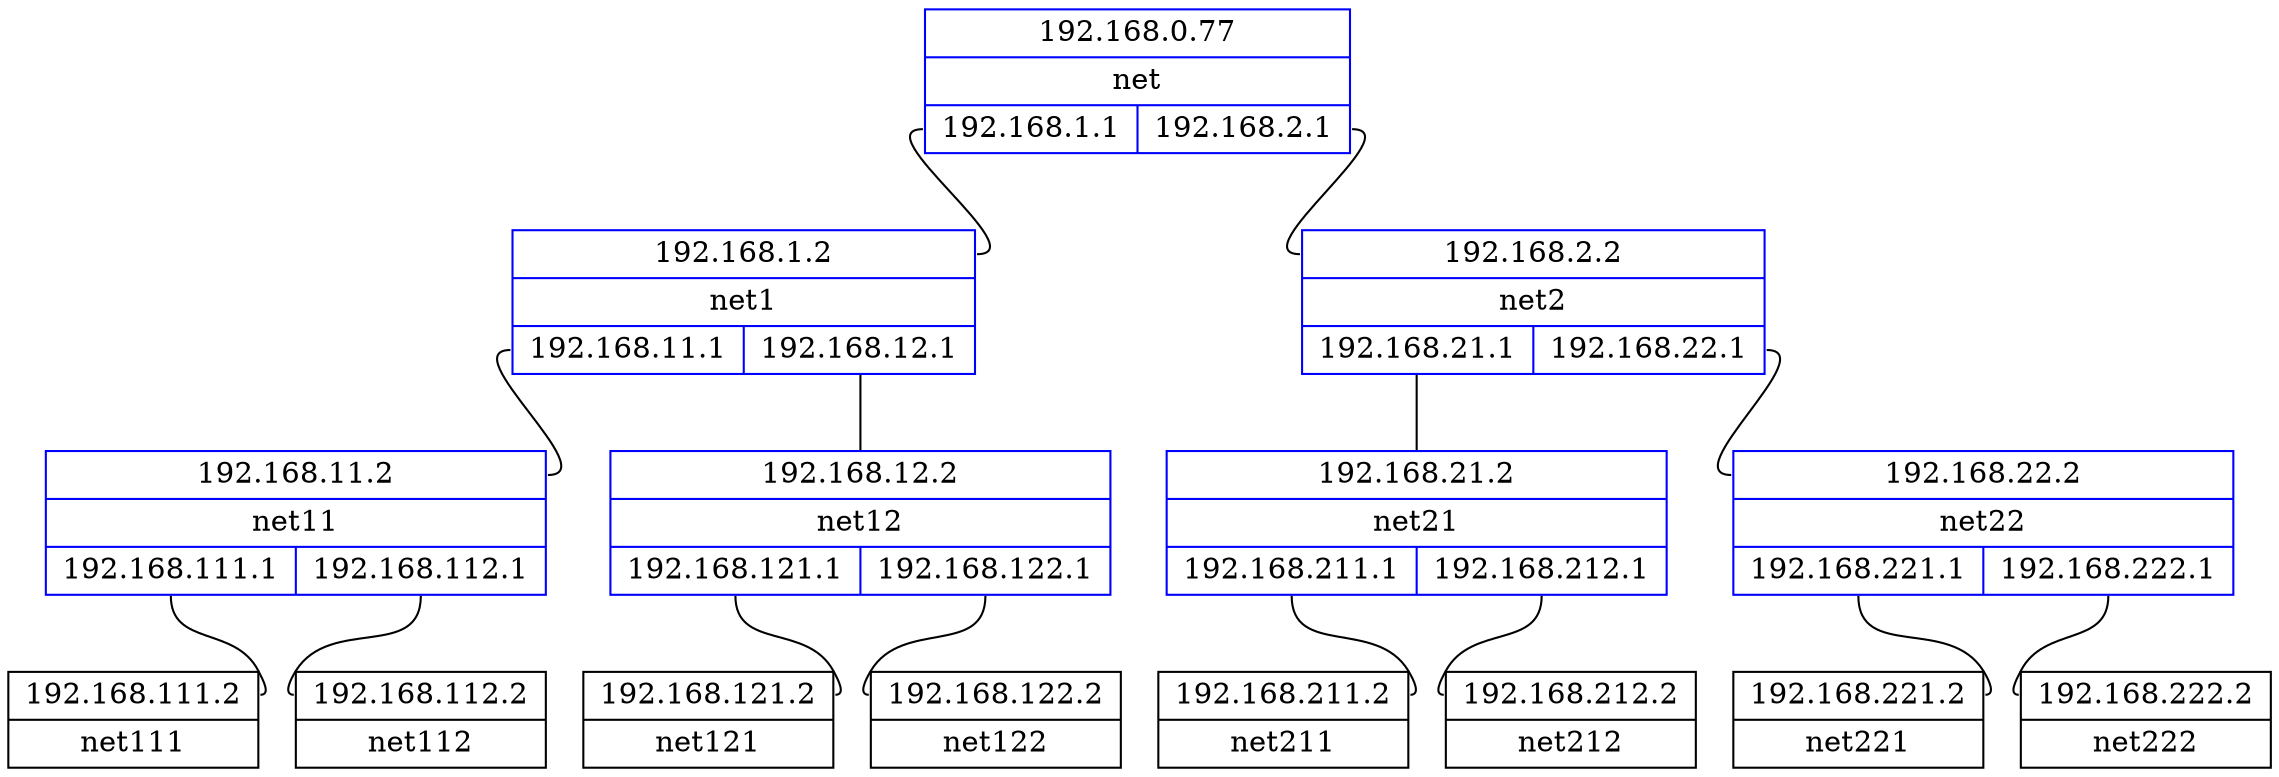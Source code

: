 digraph Mcast {
	node [shape="record"];
	node [color="blue"];
	net [label="{ <up> 192.168.0.77|net|{<d1> 192.168.1.1|<d2> 192.168.2.1}}"];
	net1 [label="{ <up> 192.168.1.2|net1|{<d1> 192.168.11.1|<d2> 192.168.12.1}}"];
	net2 [label="{ <up> 192.168.2.2|net2|{<d1> 192.168.21.1|<d2> 192.168.22.1}}"];

	net11 [label="{ <up> 192.168.11.2|net11|{<d1> 192.168.111.1|<d2> 192.168.112.1}}"];
	net12 [label="{ <up> 192.168.12.2|net12|{<d1> 192.168.121.1|<d2> 192.168.122.1}}"];

	net21 [label="{ <up> 192.168.21.2|net21|{<d1> 192.168.211.1|<d2> 192.168.212.1}}"];
	net22 [label="{ <up> 192.168.22.2|net22|{<d1> 192.168.221.1|<d2> 192.168.222.1}}"];

	node [color="black"];
	net111 [label="{ <up> 192.168.111.2|net111}"];
	net112 [label="{ <up> 192.168.112.2|net112}"];
	net121 [label="{ <up> 192.168.121.2|net121}"];
	net122 [label="{ <up> 192.168.122.2|net122}"];
	net211 [label="{ <up> 192.168.211.2|net211}"];
	net212 [label="{ <up> 192.168.212.2|net212}"];
	net221 [label="{ <up> 192.168.221.2|net221}"];
	net222 [label="{ <up> 192.168.222.2|net222}"];

	edge [dir="none", tailport="n", headport="s"];

	"net":d1 -> "net1":up;
	"net":d2 -> "net2":up;
	"net1":d1 -> "net11":up;
	"net1":d2 -> "net12":up;
	"net2":d1 -> "net21":up;
	"net2":d2 -> "net22":up;
	"net11":d1 -> "net111":up;
	"net11":d2 -> "net112":up;
	"net12":d1 -> "net121":up;
	"net12":d2 -> "net122":up;
	"net21":d1 -> "net211":up;
	"net21":d2 -> "net212":up;
	"net22":d1 -> "net221":up;
	"net22":d2 -> "net222":up;
}


